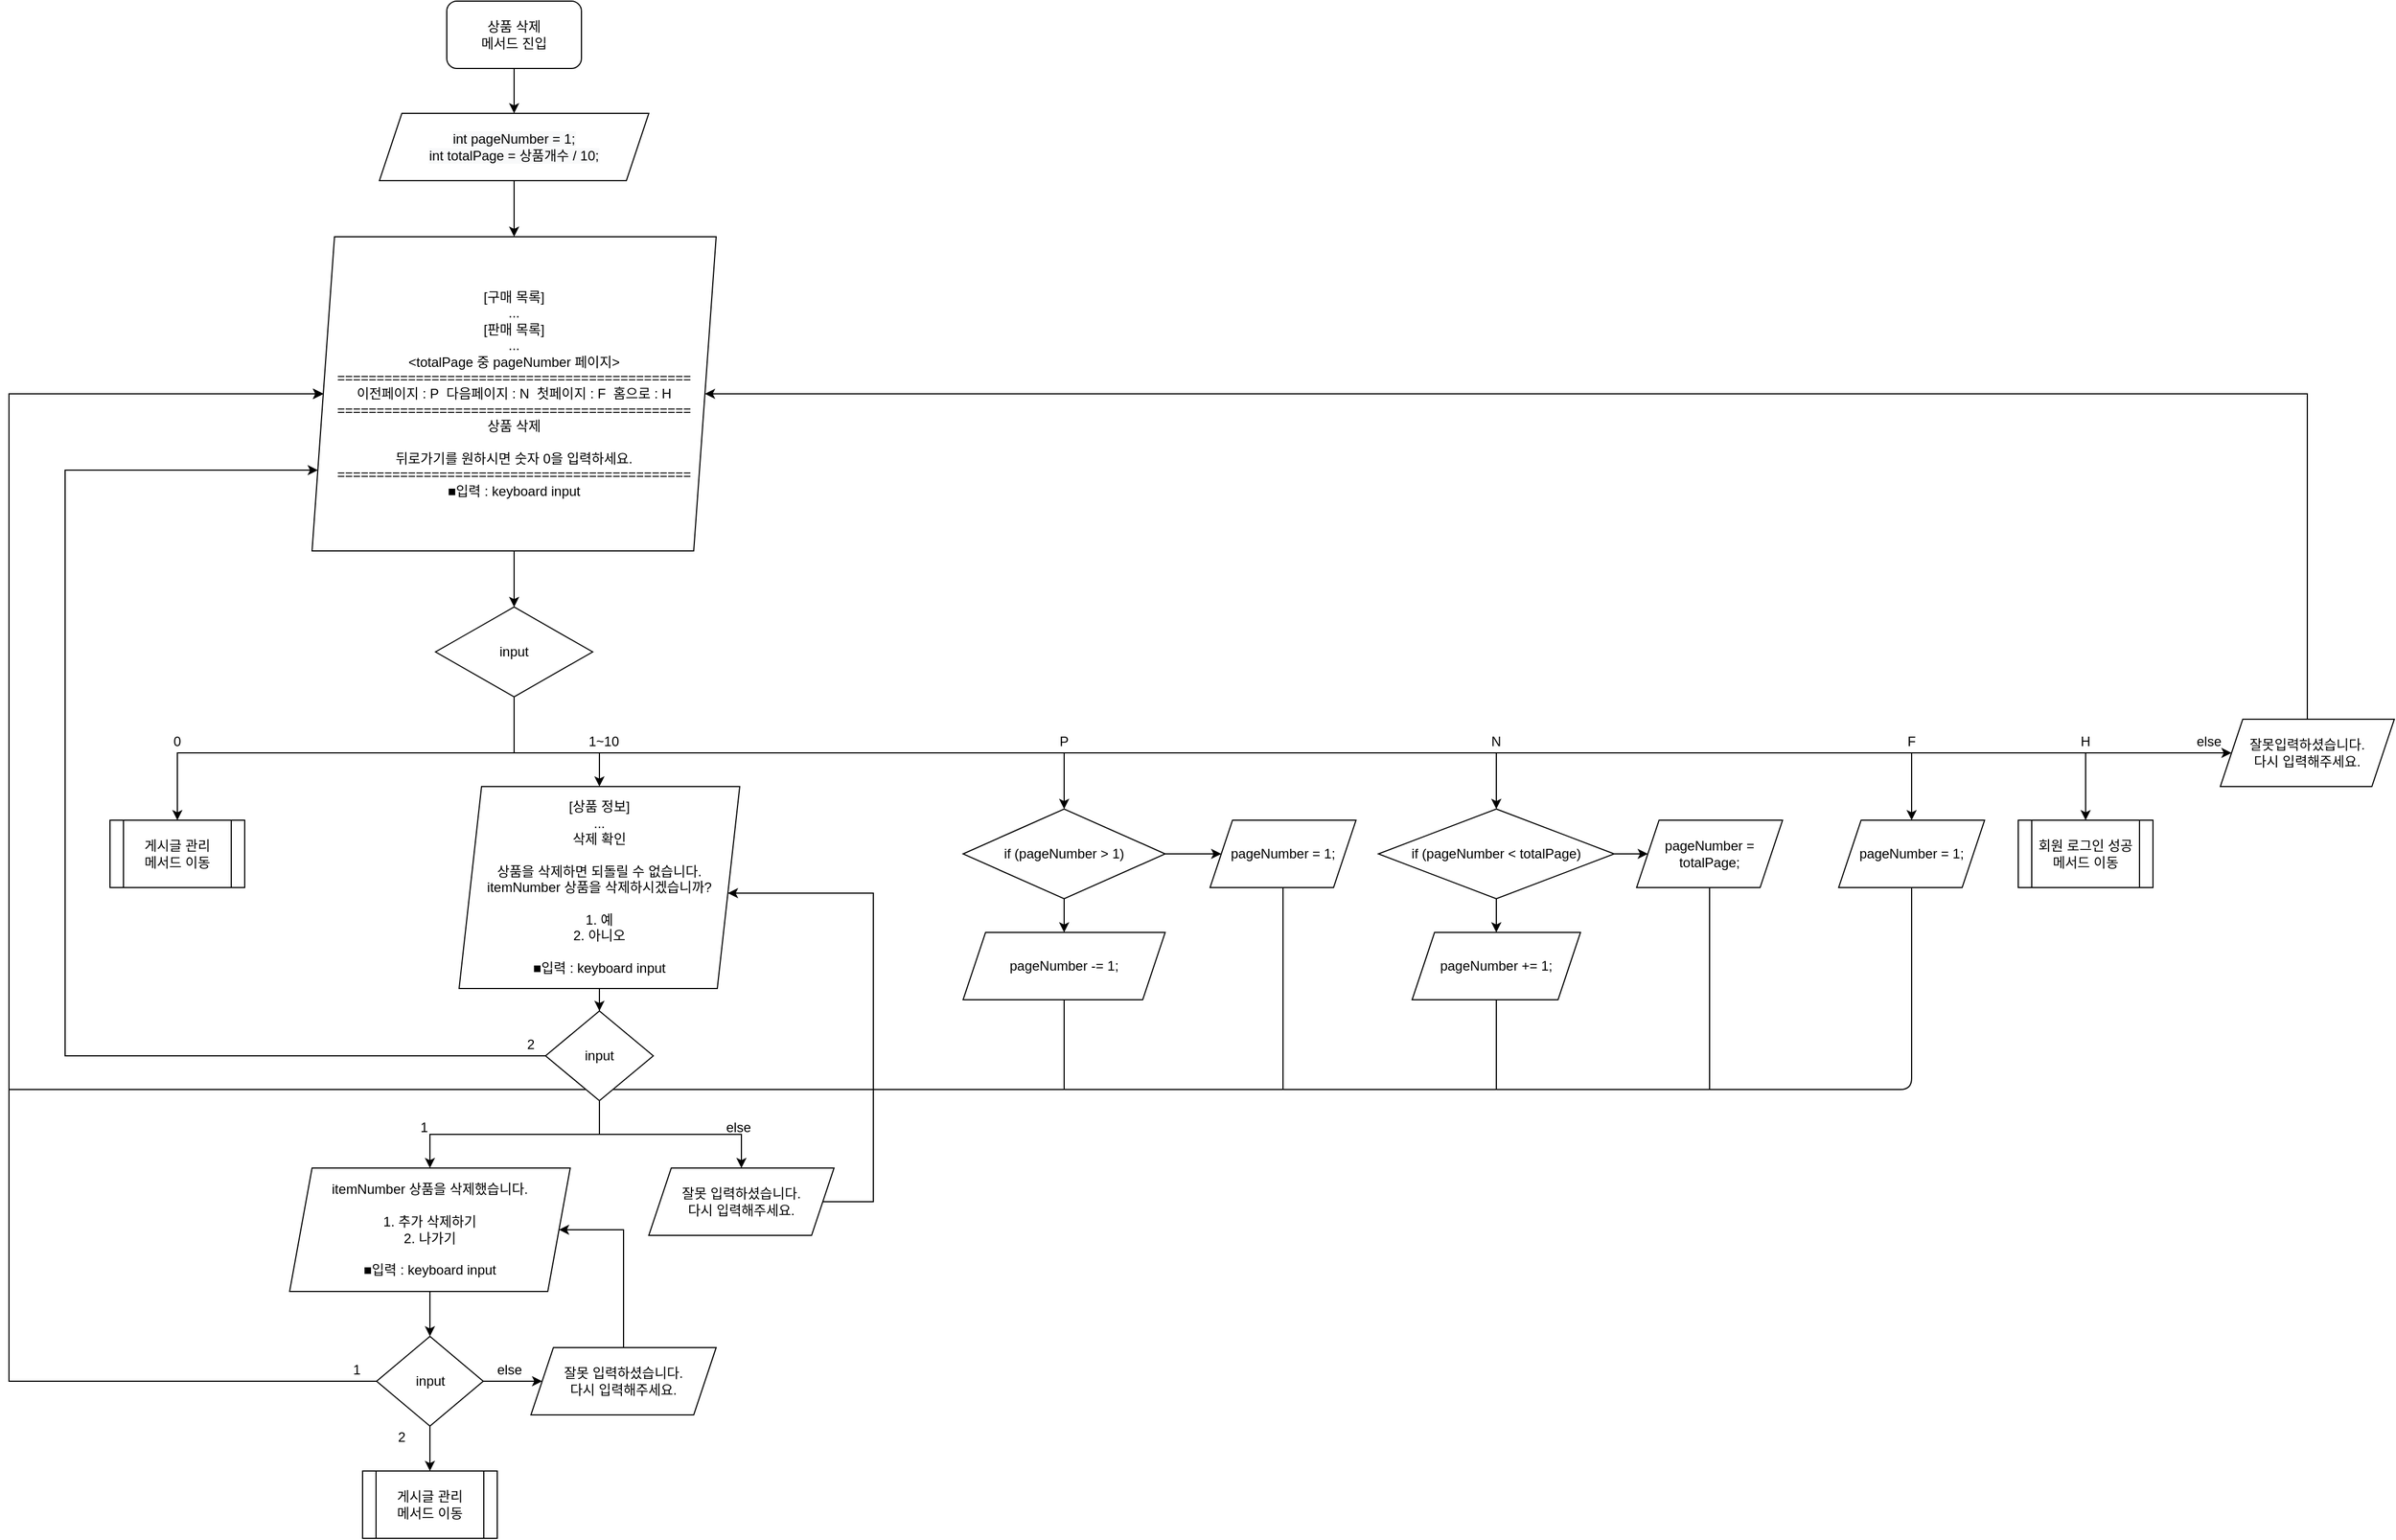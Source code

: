 <mxfile version="13.9.8" type="google"><diagram id="C5RBs43oDa-KdzZeNtuy" name="Page-1"><mxGraphModel dx="1527" dy="-417" grid="1" gridSize="10" guides="1" tooltips="1" connect="1" arrows="1" fold="1" page="1" pageScale="1" pageWidth="827" pageHeight="1169" math="0" shadow="0"><root><mxCell id="WIyWlLk6GJQsqaUBKTNV-0"/><mxCell id="WIyWlLk6GJQsqaUBKTNV-1" parent="WIyWlLk6GJQsqaUBKTNV-0"/><mxCell id="VWbsMV-4U3poLvI6qxy5-0" value="" style="edgeStyle=orthogonalEdgeStyle;rounded=0;orthogonalLoop=1;jettySize=auto;html=1;" edge="1" parent="WIyWlLk6GJQsqaUBKTNV-1" source="VWbsMV-4U3poLvI6qxy5-1" target="VWbsMV-4U3poLvI6qxy5-15"><mxGeometry relative="1" as="geometry"/></mxCell><mxCell id="VWbsMV-4U3poLvI6qxy5-1" value="상품 삭제&lt;br&gt;메서드 진입" style="rounded=1;whiteSpace=wrap;html=1;" vertex="1" parent="WIyWlLk6GJQsqaUBKTNV-1"><mxGeometry x="240" y="1270" width="120" height="60" as="geometry"/></mxCell><mxCell id="VWbsMV-4U3poLvI6qxy5-2" style="edgeStyle=orthogonalEdgeStyle;rounded=0;orthogonalLoop=1;jettySize=auto;html=1;exitX=0.5;exitY=1;exitDx=0;exitDy=0;entryX=0.5;entryY=0;entryDx=0;entryDy=0;" edge="1" parent="WIyWlLk6GJQsqaUBKTNV-1" source="VWbsMV-4U3poLvI6qxy5-9" target="VWbsMV-4U3poLvI6qxy5-16"><mxGeometry relative="1" as="geometry"><mxPoint y="2070" as="targetPoint"/><Array as="points"><mxPoint x="300" y="1940"/><mxPoint y="1940"/></Array></mxGeometry></mxCell><mxCell id="VWbsMV-4U3poLvI6qxy5-3" style="edgeStyle=orthogonalEdgeStyle;rounded=0;orthogonalLoop=1;jettySize=auto;html=1;exitX=0.5;exitY=1;exitDx=0;exitDy=0;entryX=0.5;entryY=0;entryDx=0;entryDy=0;" edge="1" parent="WIyWlLk6GJQsqaUBKTNV-1" source="VWbsMV-4U3poLvI6qxy5-9" target="VWbsMV-4U3poLvI6qxy5-24"><mxGeometry relative="1" as="geometry"/></mxCell><mxCell id="VWbsMV-4U3poLvI6qxy5-4" style="edgeStyle=orthogonalEdgeStyle;rounded=0;orthogonalLoop=1;jettySize=auto;html=1;exitX=0.5;exitY=1;exitDx=0;exitDy=0;entryX=0.5;entryY=0;entryDx=0;entryDy=0;" edge="1" parent="WIyWlLk6GJQsqaUBKTNV-1" source="VWbsMV-4U3poLvI6qxy5-9" target="VWbsMV-4U3poLvI6qxy5-26"><mxGeometry relative="1" as="geometry"/></mxCell><mxCell id="VWbsMV-4U3poLvI6qxy5-5" style="edgeStyle=orthogonalEdgeStyle;rounded=0;orthogonalLoop=1;jettySize=auto;html=1;exitX=0.5;exitY=1;exitDx=0;exitDy=0;entryX=0.5;entryY=0;entryDx=0;entryDy=0;" edge="1" parent="WIyWlLk6GJQsqaUBKTNV-1" source="VWbsMV-4U3poLvI6qxy5-9" target="VWbsMV-4U3poLvI6qxy5-29"><mxGeometry relative="1" as="geometry"><Array as="points"><mxPoint x="300" y="1940"/><mxPoint x="1545" y="1940"/></Array></mxGeometry></mxCell><mxCell id="VWbsMV-4U3poLvI6qxy5-6" style="edgeStyle=orthogonalEdgeStyle;rounded=0;orthogonalLoop=1;jettySize=auto;html=1;exitX=0.5;exitY=1;exitDx=0;exitDy=0;entryX=0.5;entryY=0;entryDx=0;entryDy=0;" edge="1" parent="WIyWlLk6GJQsqaUBKTNV-1" source="VWbsMV-4U3poLvI6qxy5-9" target="VWbsMV-4U3poLvI6qxy5-30"><mxGeometry relative="1" as="geometry"><Array as="points"><mxPoint x="300" y="1940"/><mxPoint x="1700" y="1940"/></Array></mxGeometry></mxCell><mxCell id="VWbsMV-4U3poLvI6qxy5-7" style="edgeStyle=orthogonalEdgeStyle;rounded=0;orthogonalLoop=1;jettySize=auto;html=1;exitX=0.5;exitY=1;exitDx=0;exitDy=0;entryX=0;entryY=0.5;entryDx=0;entryDy=0;" edge="1" parent="WIyWlLk6GJQsqaUBKTNV-1" source="VWbsMV-4U3poLvI6qxy5-9" target="VWbsMV-4U3poLvI6qxy5-11"><mxGeometry relative="1" as="geometry"><Array as="points"><mxPoint x="300" y="1940"/></Array></mxGeometry></mxCell><mxCell id="VWbsMV-4U3poLvI6qxy5-8" style="edgeStyle=orthogonalEdgeStyle;rounded=0;orthogonalLoop=1;jettySize=auto;html=1;exitX=0.5;exitY=1;exitDx=0;exitDy=0;" edge="1" parent="WIyWlLk6GJQsqaUBKTNV-1" source="VWbsMV-4U3poLvI6qxy5-9" target="VWbsMV-4U3poLvI6qxy5-44"><mxGeometry relative="1" as="geometry"><Array as="points"><mxPoint x="300" y="1940"/><mxPoint x="376" y="1940"/></Array></mxGeometry></mxCell><mxCell id="VWbsMV-4U3poLvI6qxy5-9" value="input" style="rhombus;whiteSpace=wrap;html=1;rounded=1;arcSize=0;" vertex="1" parent="WIyWlLk6GJQsqaUBKTNV-1"><mxGeometry x="230" y="1810" width="140" height="80" as="geometry"/></mxCell><mxCell id="VWbsMV-4U3poLvI6qxy5-10" style="edgeStyle=orthogonalEdgeStyle;rounded=0;orthogonalLoop=1;jettySize=auto;html=1;exitX=0.5;exitY=0;exitDx=0;exitDy=0;entryX=1;entryY=0.5;entryDx=0;entryDy=0;" edge="1" parent="WIyWlLk6GJQsqaUBKTNV-1" source="VWbsMV-4U3poLvI6qxy5-11" target="VWbsMV-4U3poLvI6qxy5-13"><mxGeometry relative="1" as="geometry"><Array as="points"><mxPoint x="1898" y="1620"/></Array></mxGeometry></mxCell><mxCell id="VWbsMV-4U3poLvI6qxy5-11" value="잘못입력하셨습니다.&lt;br&gt;다시 입력해주세요." style="shape=parallelogram;perimeter=parallelogramPerimeter;whiteSpace=wrap;html=1;fixedSize=1;rounded=1;arcSize=0;" vertex="1" parent="WIyWlLk6GJQsqaUBKTNV-1"><mxGeometry x="1820" y="1910" width="155" height="60" as="geometry"/></mxCell><mxCell id="VWbsMV-4U3poLvI6qxy5-12" value="" style="edgeStyle=orthogonalEdgeStyle;rounded=0;orthogonalLoop=1;jettySize=auto;html=1;" edge="1" parent="WIyWlLk6GJQsqaUBKTNV-1" source="VWbsMV-4U3poLvI6qxy5-13" target="VWbsMV-4U3poLvI6qxy5-9"><mxGeometry relative="1" as="geometry"/></mxCell><mxCell id="VWbsMV-4U3poLvI6qxy5-13" value="[구매 목록]&lt;br&gt;...&lt;br&gt;[판매 목록]&lt;br&gt;...&lt;br&gt;&amp;lt;totalPage 중 pageNumber 페이지&amp;gt;&lt;br&gt;=============================================&lt;br&gt;이전페이지 : P&amp;nbsp; 다음페이지 : N&amp;nbsp; 첫페이지 : F&amp;nbsp; 홈으로 : H&lt;br&gt;=============================================&lt;br&gt;상품 삭제&lt;br&gt;&lt;br&gt;뒤로가기를 원하시면 숫자 0을 입력하세요.&lt;br&gt;=============================================&lt;br&gt;■입력 : keyboard input" style="shape=parallelogram;perimeter=parallelogramPerimeter;whiteSpace=wrap;html=1;fixedSize=1;rounded=1;arcSize=0;" vertex="1" parent="WIyWlLk6GJQsqaUBKTNV-1"><mxGeometry x="120" y="1480" width="360" height="280" as="geometry"/></mxCell><mxCell id="VWbsMV-4U3poLvI6qxy5-14" value="" style="edgeStyle=orthogonalEdgeStyle;rounded=0;orthogonalLoop=1;jettySize=auto;html=1;" edge="1" parent="WIyWlLk6GJQsqaUBKTNV-1" source="VWbsMV-4U3poLvI6qxy5-15" target="VWbsMV-4U3poLvI6qxy5-13"><mxGeometry relative="1" as="geometry"/></mxCell><mxCell id="VWbsMV-4U3poLvI6qxy5-15" value="&lt;span style=&quot;color: rgb(0 , 0 , 0) ; font-family: &amp;#34;helvetica&amp;#34; ; font-size: 12px ; font-style: normal ; font-weight: 400 ; letter-spacing: normal ; text-align: center ; text-indent: 0px ; text-transform: none ; word-spacing: 0px ; background-color: rgb(248 , 249 , 250) ; display: inline ; float: none&quot;&gt;int pageNumber = 1;&lt;/span&gt;&lt;br style=&quot;color: rgb(0 , 0 , 0) ; font-family: &amp;#34;helvetica&amp;#34; ; font-size: 12px ; font-style: normal ; font-weight: 400 ; letter-spacing: normal ; text-align: center ; text-indent: 0px ; text-transform: none ; word-spacing: 0px ; background-color: rgb(248 , 249 , 250)&quot;&gt;&lt;span style=&quot;color: rgb(0 , 0 , 0) ; font-family: &amp;#34;helvetica&amp;#34; ; font-size: 12px ; font-style: normal ; font-weight: 400 ; letter-spacing: normal ; text-align: center ; text-indent: 0px ; text-transform: none ; word-spacing: 0px ; background-color: rgb(248 , 249 , 250) ; display: inline ; float: none&quot;&gt;int totalPage = 상품개수 / 10;&lt;/span&gt;" style="shape=parallelogram;perimeter=parallelogramPerimeter;whiteSpace=wrap;html=1;fixedSize=1;" vertex="1" parent="WIyWlLk6GJQsqaUBKTNV-1"><mxGeometry x="180" y="1370" width="240" height="60" as="geometry"/></mxCell><mxCell id="VWbsMV-4U3poLvI6qxy5-16" value="게시글 관리&lt;br&gt;메서드 이동" style="shape=process;whiteSpace=wrap;html=1;backgroundOutline=1;rounded=1;arcSize=0;" vertex="1" parent="WIyWlLk6GJQsqaUBKTNV-1"><mxGeometry x="-60" y="2000" width="120" height="60" as="geometry"/></mxCell><mxCell id="VWbsMV-4U3poLvI6qxy5-17" value="0" style="text;html=1;strokeColor=none;fillColor=none;align=center;verticalAlign=middle;whiteSpace=wrap;rounded=0;" vertex="1" parent="WIyWlLk6GJQsqaUBKTNV-1"><mxGeometry x="-20" y="1920" width="40" height="20" as="geometry"/></mxCell><mxCell id="VWbsMV-4U3poLvI6qxy5-18" value="P" style="text;html=1;strokeColor=none;fillColor=none;align=center;verticalAlign=middle;whiteSpace=wrap;rounded=0;" vertex="1" parent="WIyWlLk6GJQsqaUBKTNV-1"><mxGeometry x="770" y="1920" width="40" height="20" as="geometry"/></mxCell><mxCell id="VWbsMV-4U3poLvI6qxy5-19" value="N" style="text;html=1;strokeColor=none;fillColor=none;align=center;verticalAlign=middle;whiteSpace=wrap;rounded=0;" vertex="1" parent="WIyWlLk6GJQsqaUBKTNV-1"><mxGeometry x="1155" y="1920" width="40" height="20" as="geometry"/></mxCell><mxCell id="VWbsMV-4U3poLvI6qxy5-20" value="H" style="text;html=1;strokeColor=none;fillColor=none;align=center;verticalAlign=middle;whiteSpace=wrap;rounded=0;" vertex="1" parent="WIyWlLk6GJQsqaUBKTNV-1"><mxGeometry x="1680" y="1920" width="40" height="20" as="geometry"/></mxCell><mxCell id="VWbsMV-4U3poLvI6qxy5-21" value="" style="group" vertex="1" connectable="0" parent="WIyWlLk6GJQsqaUBKTNV-1"><mxGeometry x="700" y="1990" width="180" height="170" as="geometry"/></mxCell><mxCell id="VWbsMV-4U3poLvI6qxy5-22" value="pageNumber -= 1;" style="shape=parallelogram;perimeter=parallelogramPerimeter;whiteSpace=wrap;html=1;fixedSize=1;rounded=1;arcSize=0;" vertex="1" parent="VWbsMV-4U3poLvI6qxy5-21"><mxGeometry y="110" width="180" height="60" as="geometry"/></mxCell><mxCell id="VWbsMV-4U3poLvI6qxy5-23" style="edgeStyle=orthogonalEdgeStyle;rounded=0;orthogonalLoop=1;jettySize=auto;html=1;exitX=0.5;exitY=1;exitDx=0;exitDy=0;entryX=0.5;entryY=0;entryDx=0;entryDy=0;" edge="1" parent="VWbsMV-4U3poLvI6qxy5-21" source="VWbsMV-4U3poLvI6qxy5-24" target="VWbsMV-4U3poLvI6qxy5-22"><mxGeometry relative="1" as="geometry"/></mxCell><mxCell id="VWbsMV-4U3poLvI6qxy5-24" value="if (pageNumber &amp;gt; 1)" style="rhombus;whiteSpace=wrap;html=1;rounded=1;arcSize=0;" vertex="1" parent="VWbsMV-4U3poLvI6qxy5-21"><mxGeometry width="180" height="80" as="geometry"/></mxCell><mxCell id="VWbsMV-4U3poLvI6qxy5-25" value="" style="group" vertex="1" connectable="0" parent="WIyWlLk6GJQsqaUBKTNV-1"><mxGeometry x="1070" y="1990" width="210" height="170" as="geometry"/></mxCell><mxCell id="VWbsMV-4U3poLvI6qxy5-26" value="if (pageNumber &amp;lt; totalPage)" style="rhombus;whiteSpace=wrap;html=1;" vertex="1" parent="VWbsMV-4U3poLvI6qxy5-25"><mxGeometry width="210" height="80" as="geometry"/></mxCell><mxCell id="VWbsMV-4U3poLvI6qxy5-27" value="pageNumber += 1;" style="shape=parallelogram;perimeter=parallelogramPerimeter;whiteSpace=wrap;html=1;fixedSize=1;" vertex="1" parent="VWbsMV-4U3poLvI6qxy5-25"><mxGeometry x="30" y="110" width="150" height="60" as="geometry"/></mxCell><mxCell id="VWbsMV-4U3poLvI6qxy5-28" value="" style="edgeStyle=orthogonalEdgeStyle;rounded=0;orthogonalLoop=1;jettySize=auto;html=1;" edge="1" parent="VWbsMV-4U3poLvI6qxy5-25" source="VWbsMV-4U3poLvI6qxy5-26" target="VWbsMV-4U3poLvI6qxy5-27"><mxGeometry relative="1" as="geometry"/></mxCell><mxCell id="VWbsMV-4U3poLvI6qxy5-29" value="pageNumber = 1;" style="shape=parallelogram;perimeter=parallelogramPerimeter;whiteSpace=wrap;html=1;fixedSize=1;" vertex="1" parent="WIyWlLk6GJQsqaUBKTNV-1"><mxGeometry x="1480" y="2000" width="130" height="60" as="geometry"/></mxCell><mxCell id="VWbsMV-4U3poLvI6qxy5-30" value="회원 로그인 성공&lt;br&gt;메서드 이동" style="shape=process;whiteSpace=wrap;html=1;backgroundOutline=1;" vertex="1" parent="WIyWlLk6GJQsqaUBKTNV-1"><mxGeometry x="1640" y="2000" width="120" height="60" as="geometry"/></mxCell><mxCell id="VWbsMV-4U3poLvI6qxy5-31" value="F" style="text;html=1;strokeColor=none;fillColor=none;align=center;verticalAlign=middle;whiteSpace=wrap;rounded=0;" vertex="1" parent="WIyWlLk6GJQsqaUBKTNV-1"><mxGeometry x="1525" y="1920" width="40" height="20" as="geometry"/></mxCell><mxCell id="VWbsMV-4U3poLvI6qxy5-32" style="edgeStyle=orthogonalEdgeStyle;rounded=0;orthogonalLoop=1;jettySize=auto;html=1;exitX=0.5;exitY=1;exitDx=0;exitDy=0;entryX=0;entryY=0.5;entryDx=0;entryDy=0;" edge="1" parent="WIyWlLk6GJQsqaUBKTNV-1" source="VWbsMV-4U3poLvI6qxy5-33" target="VWbsMV-4U3poLvI6qxy5-13"><mxGeometry relative="1" as="geometry"><Array as="points"><mxPoint x="985" y="2240"/><mxPoint x="-150" y="2240"/><mxPoint x="-150" y="1620"/></Array></mxGeometry></mxCell><mxCell id="VWbsMV-4U3poLvI6qxy5-33" value="pageNumber = 1;" style="shape=parallelogram;perimeter=parallelogramPerimeter;whiteSpace=wrap;html=1;fixedSize=1;rounded=1;arcSize=0;" vertex="1" parent="WIyWlLk6GJQsqaUBKTNV-1"><mxGeometry x="920" y="2000" width="130" height="60" as="geometry"/></mxCell><mxCell id="VWbsMV-4U3poLvI6qxy5-34" value="" style="edgeStyle=orthogonalEdgeStyle;rounded=0;orthogonalLoop=1;jettySize=auto;html=1;" edge="1" parent="WIyWlLk6GJQsqaUBKTNV-1" source="VWbsMV-4U3poLvI6qxy5-24" target="VWbsMV-4U3poLvI6qxy5-33"><mxGeometry x="700" y="1960" as="geometry"/></mxCell><mxCell id="VWbsMV-4U3poLvI6qxy5-35" style="edgeStyle=orthogonalEdgeStyle;rounded=0;orthogonalLoop=1;jettySize=auto;html=1;exitX=0.5;exitY=1;exitDx=0;exitDy=0;entryX=0;entryY=0.5;entryDx=0;entryDy=0;" edge="1" parent="WIyWlLk6GJQsqaUBKTNV-1" source="VWbsMV-4U3poLvI6qxy5-36" target="VWbsMV-4U3poLvI6qxy5-13"><mxGeometry relative="1" as="geometry"><Array as="points"><mxPoint x="1365" y="2240"/><mxPoint x="-150" y="2240"/><mxPoint x="-150" y="1620"/></Array></mxGeometry></mxCell><mxCell id="VWbsMV-4U3poLvI6qxy5-36" value="pageNumber = totalPage;" style="shape=parallelogram;perimeter=parallelogramPerimeter;whiteSpace=wrap;html=1;fixedSize=1;" vertex="1" parent="WIyWlLk6GJQsqaUBKTNV-1"><mxGeometry x="1300" y="2000" width="130" height="60" as="geometry"/></mxCell><mxCell id="VWbsMV-4U3poLvI6qxy5-37" value="" style="edgeStyle=orthogonalEdgeStyle;rounded=0;orthogonalLoop=1;jettySize=auto;html=1;" edge="1" parent="WIyWlLk6GJQsqaUBKTNV-1" source="VWbsMV-4U3poLvI6qxy5-26" target="VWbsMV-4U3poLvI6qxy5-36"><mxGeometry x="700" y="1960" as="geometry"/></mxCell><mxCell id="VWbsMV-4U3poLvI6qxy5-38" value="else" style="text;html=1;strokeColor=none;fillColor=none;align=center;verticalAlign=middle;whiteSpace=wrap;rounded=0;" vertex="1" parent="WIyWlLk6GJQsqaUBKTNV-1"><mxGeometry x="1790" y="1920" width="40" height="20" as="geometry"/></mxCell><mxCell id="VWbsMV-4U3poLvI6qxy5-39" style="edgeStyle=orthogonalEdgeStyle;rounded=0;orthogonalLoop=1;jettySize=auto;html=1;exitX=0.5;exitY=1;exitDx=0;exitDy=0;entryX=0;entryY=0.5;entryDx=0;entryDy=0;" edge="1" parent="WIyWlLk6GJQsqaUBKTNV-1" source="VWbsMV-4U3poLvI6qxy5-22" target="VWbsMV-4U3poLvI6qxy5-13"><mxGeometry relative="1" as="geometry"><Array as="points"><mxPoint x="790" y="2240"/><mxPoint x="-150" y="2240"/><mxPoint x="-150" y="1620"/></Array></mxGeometry></mxCell><mxCell id="VWbsMV-4U3poLvI6qxy5-40" style="edgeStyle=orthogonalEdgeStyle;rounded=0;orthogonalLoop=1;jettySize=auto;html=1;exitX=0.5;exitY=1;exitDx=0;exitDy=0;entryX=0;entryY=0.5;entryDx=0;entryDy=0;" edge="1" parent="WIyWlLk6GJQsqaUBKTNV-1" source="VWbsMV-4U3poLvI6qxy5-27" target="VWbsMV-4U3poLvI6qxy5-13"><mxGeometry relative="1" as="geometry"><Array as="points"><mxPoint x="1175" y="2240"/><mxPoint x="-150" y="2240"/><mxPoint x="-150" y="1620"/></Array></mxGeometry></mxCell><mxCell id="VWbsMV-4U3poLvI6qxy5-41" value="" style="endArrow=none;html=1;entryX=0.5;entryY=1;entryDx=0;entryDy=0;" edge="1" parent="WIyWlLk6GJQsqaUBKTNV-1" target="VWbsMV-4U3poLvI6qxy5-29"><mxGeometry width="50" height="50" relative="1" as="geometry"><mxPoint x="1360" y="2240" as="sourcePoint"/><mxPoint x="1550" y="2180" as="targetPoint"/><Array as="points"><mxPoint x="1545" y="2240"/></Array></mxGeometry></mxCell><mxCell id="VWbsMV-4U3poLvI6qxy5-42" value="1~10" style="text;html=1;strokeColor=none;fillColor=none;align=center;verticalAlign=middle;whiteSpace=wrap;rounded=0;" vertex="1" parent="WIyWlLk6GJQsqaUBKTNV-1"><mxGeometry x="360" y="1920" width="40" height="20" as="geometry"/></mxCell><mxCell id="VWbsMV-4U3poLvI6qxy5-43" value="" style="edgeStyle=orthogonalEdgeStyle;rounded=0;orthogonalLoop=1;jettySize=auto;html=1;" edge="1" parent="WIyWlLk6GJQsqaUBKTNV-1" source="VWbsMV-4U3poLvI6qxy5-44" target="VWbsMV-4U3poLvI6qxy5-52"><mxGeometry relative="1" as="geometry"/></mxCell><mxCell id="VWbsMV-4U3poLvI6qxy5-44" value="[상품 정보]&lt;br&gt;...&lt;br&gt;삭제 확인&lt;br&gt;&lt;br&gt;상품을 삭제하면 되돌릴 수 없습니다.&lt;br&gt;itemNumber 상품을 삭제하시겠습니까?&lt;br&gt;&lt;br&gt;1. 예&lt;br&gt;2. 아니오&lt;br&gt;&lt;br&gt;■입력 : keyboard input" style="shape=parallelogram;perimeter=parallelogramPerimeter;whiteSpace=wrap;html=1;fixedSize=1;rounded=1;arcSize=0;" vertex="1" parent="WIyWlLk6GJQsqaUBKTNV-1"><mxGeometry x="251" y="1970" width="250" height="180" as="geometry"/></mxCell><mxCell id="VWbsMV-4U3poLvI6qxy5-59" value="" style="edgeStyle=orthogonalEdgeStyle;rounded=0;orthogonalLoop=1;jettySize=auto;html=1;" edge="1" parent="WIyWlLk6GJQsqaUBKTNV-1" source="VWbsMV-4U3poLvI6qxy5-46" target="VWbsMV-4U3poLvI6qxy5-58"><mxGeometry relative="1" as="geometry"/></mxCell><mxCell id="VWbsMV-4U3poLvI6qxy5-46" value="itemNumber 상품을 삭제했습니다.&lt;br&gt;&lt;br&gt;1. 추가 삭제하기&lt;br&gt;2. 나가기&lt;br&gt;&lt;br&gt;■입력 : keyboard input" style="shape=parallelogram;perimeter=parallelogramPerimeter;whiteSpace=wrap;html=1;fixedSize=1;rounded=1;arcSize=0;" vertex="1" parent="WIyWlLk6GJQsqaUBKTNV-1"><mxGeometry x="100" y="2310" width="250" height="110" as="geometry"/></mxCell><mxCell id="VWbsMV-4U3poLvI6qxy5-47" style="edgeStyle=orthogonalEdgeStyle;rounded=0;orthogonalLoop=1;jettySize=auto;html=1;exitX=1;exitY=0.5;exitDx=0;exitDy=0;" edge="1" parent="WIyWlLk6GJQsqaUBKTNV-1" source="VWbsMV-4U3poLvI6qxy5-48" target="VWbsMV-4U3poLvI6qxy5-44"><mxGeometry relative="1" as="geometry"><Array as="points"><mxPoint x="620" y="2340"/><mxPoint x="620" y="2065"/></Array></mxGeometry></mxCell><mxCell id="VWbsMV-4U3poLvI6qxy5-48" value="잘못 입력하셨습니다.&lt;br&gt;다시 입력해주세요." style="shape=parallelogram;perimeter=parallelogramPerimeter;whiteSpace=wrap;html=1;fixedSize=1;rounded=1;arcSize=0;" vertex="1" parent="WIyWlLk6GJQsqaUBKTNV-1"><mxGeometry x="420" y="2310" width="165" height="60" as="geometry"/></mxCell><mxCell id="VWbsMV-4U3poLvI6qxy5-49" style="edgeStyle=orthogonalEdgeStyle;rounded=0;orthogonalLoop=1;jettySize=auto;html=1;exitX=0;exitY=0.5;exitDx=0;exitDy=0;entryX=0;entryY=0.75;entryDx=0;entryDy=0;" edge="1" parent="WIyWlLk6GJQsqaUBKTNV-1" source="VWbsMV-4U3poLvI6qxy5-52" target="VWbsMV-4U3poLvI6qxy5-13"><mxGeometry relative="1" as="geometry"><Array as="points"><mxPoint x="-100" y="2210"/><mxPoint x="-100" y="1688"/></Array></mxGeometry></mxCell><mxCell id="VWbsMV-4U3poLvI6qxy5-50" style="edgeStyle=orthogonalEdgeStyle;rounded=0;orthogonalLoop=1;jettySize=auto;html=1;exitX=0.5;exitY=1;exitDx=0;exitDy=0;" edge="1" parent="WIyWlLk6GJQsqaUBKTNV-1" source="VWbsMV-4U3poLvI6qxy5-52" target="VWbsMV-4U3poLvI6qxy5-46"><mxGeometry relative="1" as="geometry"/></mxCell><mxCell id="VWbsMV-4U3poLvI6qxy5-51" style="edgeStyle=orthogonalEdgeStyle;rounded=0;orthogonalLoop=1;jettySize=auto;html=1;exitX=0.5;exitY=1;exitDx=0;exitDy=0;" edge="1" parent="WIyWlLk6GJQsqaUBKTNV-1" source="VWbsMV-4U3poLvI6qxy5-52" target="VWbsMV-4U3poLvI6qxy5-48"><mxGeometry relative="1" as="geometry"/></mxCell><mxCell id="VWbsMV-4U3poLvI6qxy5-52" value="input" style="rhombus;whiteSpace=wrap;html=1;rounded=1;arcSize=0;" vertex="1" parent="WIyWlLk6GJQsqaUBKTNV-1"><mxGeometry x="328" y="2170" width="96" height="80" as="geometry"/></mxCell><mxCell id="VWbsMV-4U3poLvI6qxy5-53" value="2" style="text;html=1;strokeColor=none;fillColor=none;align=center;verticalAlign=middle;whiteSpace=wrap;rounded=0;" vertex="1" parent="WIyWlLk6GJQsqaUBKTNV-1"><mxGeometry x="295" y="2190" width="40" height="20" as="geometry"/></mxCell><mxCell id="VWbsMV-4U3poLvI6qxy5-54" value="1" style="text;html=1;strokeColor=none;fillColor=none;align=center;verticalAlign=middle;whiteSpace=wrap;rounded=0;" vertex="1" parent="WIyWlLk6GJQsqaUBKTNV-1"><mxGeometry x="200" y="2264" width="40" height="20" as="geometry"/></mxCell><mxCell id="VWbsMV-4U3poLvI6qxy5-55" value="else" style="text;html=1;strokeColor=none;fillColor=none;align=center;verticalAlign=middle;whiteSpace=wrap;rounded=0;" vertex="1" parent="WIyWlLk6GJQsqaUBKTNV-1"><mxGeometry x="480" y="2264" width="40" height="20" as="geometry"/></mxCell><mxCell id="VWbsMV-4U3poLvI6qxy5-57" value="게시글 관리&lt;br&gt;메서드 이동" style="shape=process;whiteSpace=wrap;html=1;backgroundOutline=1;" vertex="1" parent="WIyWlLk6GJQsqaUBKTNV-1"><mxGeometry x="165" y="2580" width="120" height="60" as="geometry"/></mxCell><mxCell id="VWbsMV-4U3poLvI6qxy5-61" value="" style="edgeStyle=orthogonalEdgeStyle;rounded=0;orthogonalLoop=1;jettySize=auto;html=1;" edge="1" parent="WIyWlLk6GJQsqaUBKTNV-1" source="VWbsMV-4U3poLvI6qxy5-58" target="VWbsMV-4U3poLvI6qxy5-57"><mxGeometry relative="1" as="geometry"/></mxCell><mxCell id="VWbsMV-4U3poLvI6qxy5-63" style="edgeStyle=orthogonalEdgeStyle;rounded=0;orthogonalLoop=1;jettySize=auto;html=1;exitX=0;exitY=0.5;exitDx=0;exitDy=0;entryX=0;entryY=0.5;entryDx=0;entryDy=0;" edge="1" parent="WIyWlLk6GJQsqaUBKTNV-1" source="VWbsMV-4U3poLvI6qxy5-58" target="VWbsMV-4U3poLvI6qxy5-13"><mxGeometry relative="1" as="geometry"><Array as="points"><mxPoint x="-150" y="2500"/><mxPoint x="-150" y="1620"/></Array></mxGeometry></mxCell><mxCell id="VWbsMV-4U3poLvI6qxy5-66" value="" style="edgeStyle=orthogonalEdgeStyle;rounded=0;orthogonalLoop=1;jettySize=auto;html=1;" edge="1" parent="WIyWlLk6GJQsqaUBKTNV-1" source="VWbsMV-4U3poLvI6qxy5-58" target="VWbsMV-4U3poLvI6qxy5-65"><mxGeometry relative="1" as="geometry"/></mxCell><mxCell id="VWbsMV-4U3poLvI6qxy5-58" value="input" style="rhombus;whiteSpace=wrap;html=1;" vertex="1" parent="WIyWlLk6GJQsqaUBKTNV-1"><mxGeometry x="177.5" y="2460" width="95" height="80" as="geometry"/></mxCell><mxCell id="VWbsMV-4U3poLvI6qxy5-62" value="2" style="text;html=1;strokeColor=none;fillColor=none;align=center;verticalAlign=middle;whiteSpace=wrap;rounded=0;" vertex="1" parent="WIyWlLk6GJQsqaUBKTNV-1"><mxGeometry x="180" y="2540" width="40" height="20" as="geometry"/></mxCell><mxCell id="VWbsMV-4U3poLvI6qxy5-64" value="1" style="text;html=1;strokeColor=none;fillColor=none;align=center;verticalAlign=middle;whiteSpace=wrap;rounded=0;" vertex="1" parent="WIyWlLk6GJQsqaUBKTNV-1"><mxGeometry x="140" y="2480" width="40" height="20" as="geometry"/></mxCell><mxCell id="VWbsMV-4U3poLvI6qxy5-67" style="edgeStyle=orthogonalEdgeStyle;rounded=0;orthogonalLoop=1;jettySize=auto;html=1;exitX=0.5;exitY=0;exitDx=0;exitDy=0;entryX=1;entryY=0.5;entryDx=0;entryDy=0;" edge="1" parent="WIyWlLk6GJQsqaUBKTNV-1" source="VWbsMV-4U3poLvI6qxy5-65" target="VWbsMV-4U3poLvI6qxy5-46"><mxGeometry relative="1" as="geometry"><Array as="points"><mxPoint x="398" y="2365"/></Array></mxGeometry></mxCell><mxCell id="VWbsMV-4U3poLvI6qxy5-65" value="잘못 입력하셨습니다.&lt;br&gt;다시 입력해주세요." style="shape=parallelogram;perimeter=parallelogramPerimeter;whiteSpace=wrap;html=1;fixedSize=1;rounded=1;arcSize=0;" vertex="1" parent="WIyWlLk6GJQsqaUBKTNV-1"><mxGeometry x="315" y="2470" width="165" height="60" as="geometry"/></mxCell><mxCell id="VWbsMV-4U3poLvI6qxy5-68" value="else" style="text;html=1;strokeColor=none;fillColor=none;align=center;verticalAlign=middle;whiteSpace=wrap;rounded=0;" vertex="1" parent="WIyWlLk6GJQsqaUBKTNV-1"><mxGeometry x="276" y="2480" width="40" height="20" as="geometry"/></mxCell></root></mxGraphModel></diagram></mxfile>